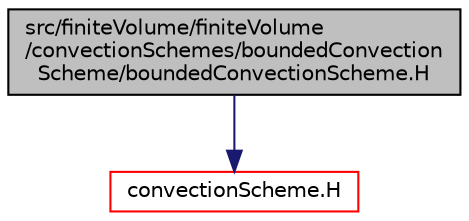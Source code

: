 digraph "src/finiteVolume/finiteVolume/convectionSchemes/boundedConvectionScheme/boundedConvectionScheme.H"
{
  bgcolor="transparent";
  edge [fontname="Helvetica",fontsize="10",labelfontname="Helvetica",labelfontsize="10"];
  node [fontname="Helvetica",fontsize="10",shape=record];
  Node0 [label="src/finiteVolume/finiteVolume\l/convectionSchemes/boundedConvection\lScheme/boundedConvectionScheme.H",height=0.2,width=0.4,color="black", fillcolor="grey75", style="filled", fontcolor="black"];
  Node0 -> Node1 [color="midnightblue",fontsize="10",style="solid",fontname="Helvetica"];
  Node1 [label="convectionScheme.H",height=0.2,width=0.4,color="red",URL="$a02933.html"];
}
